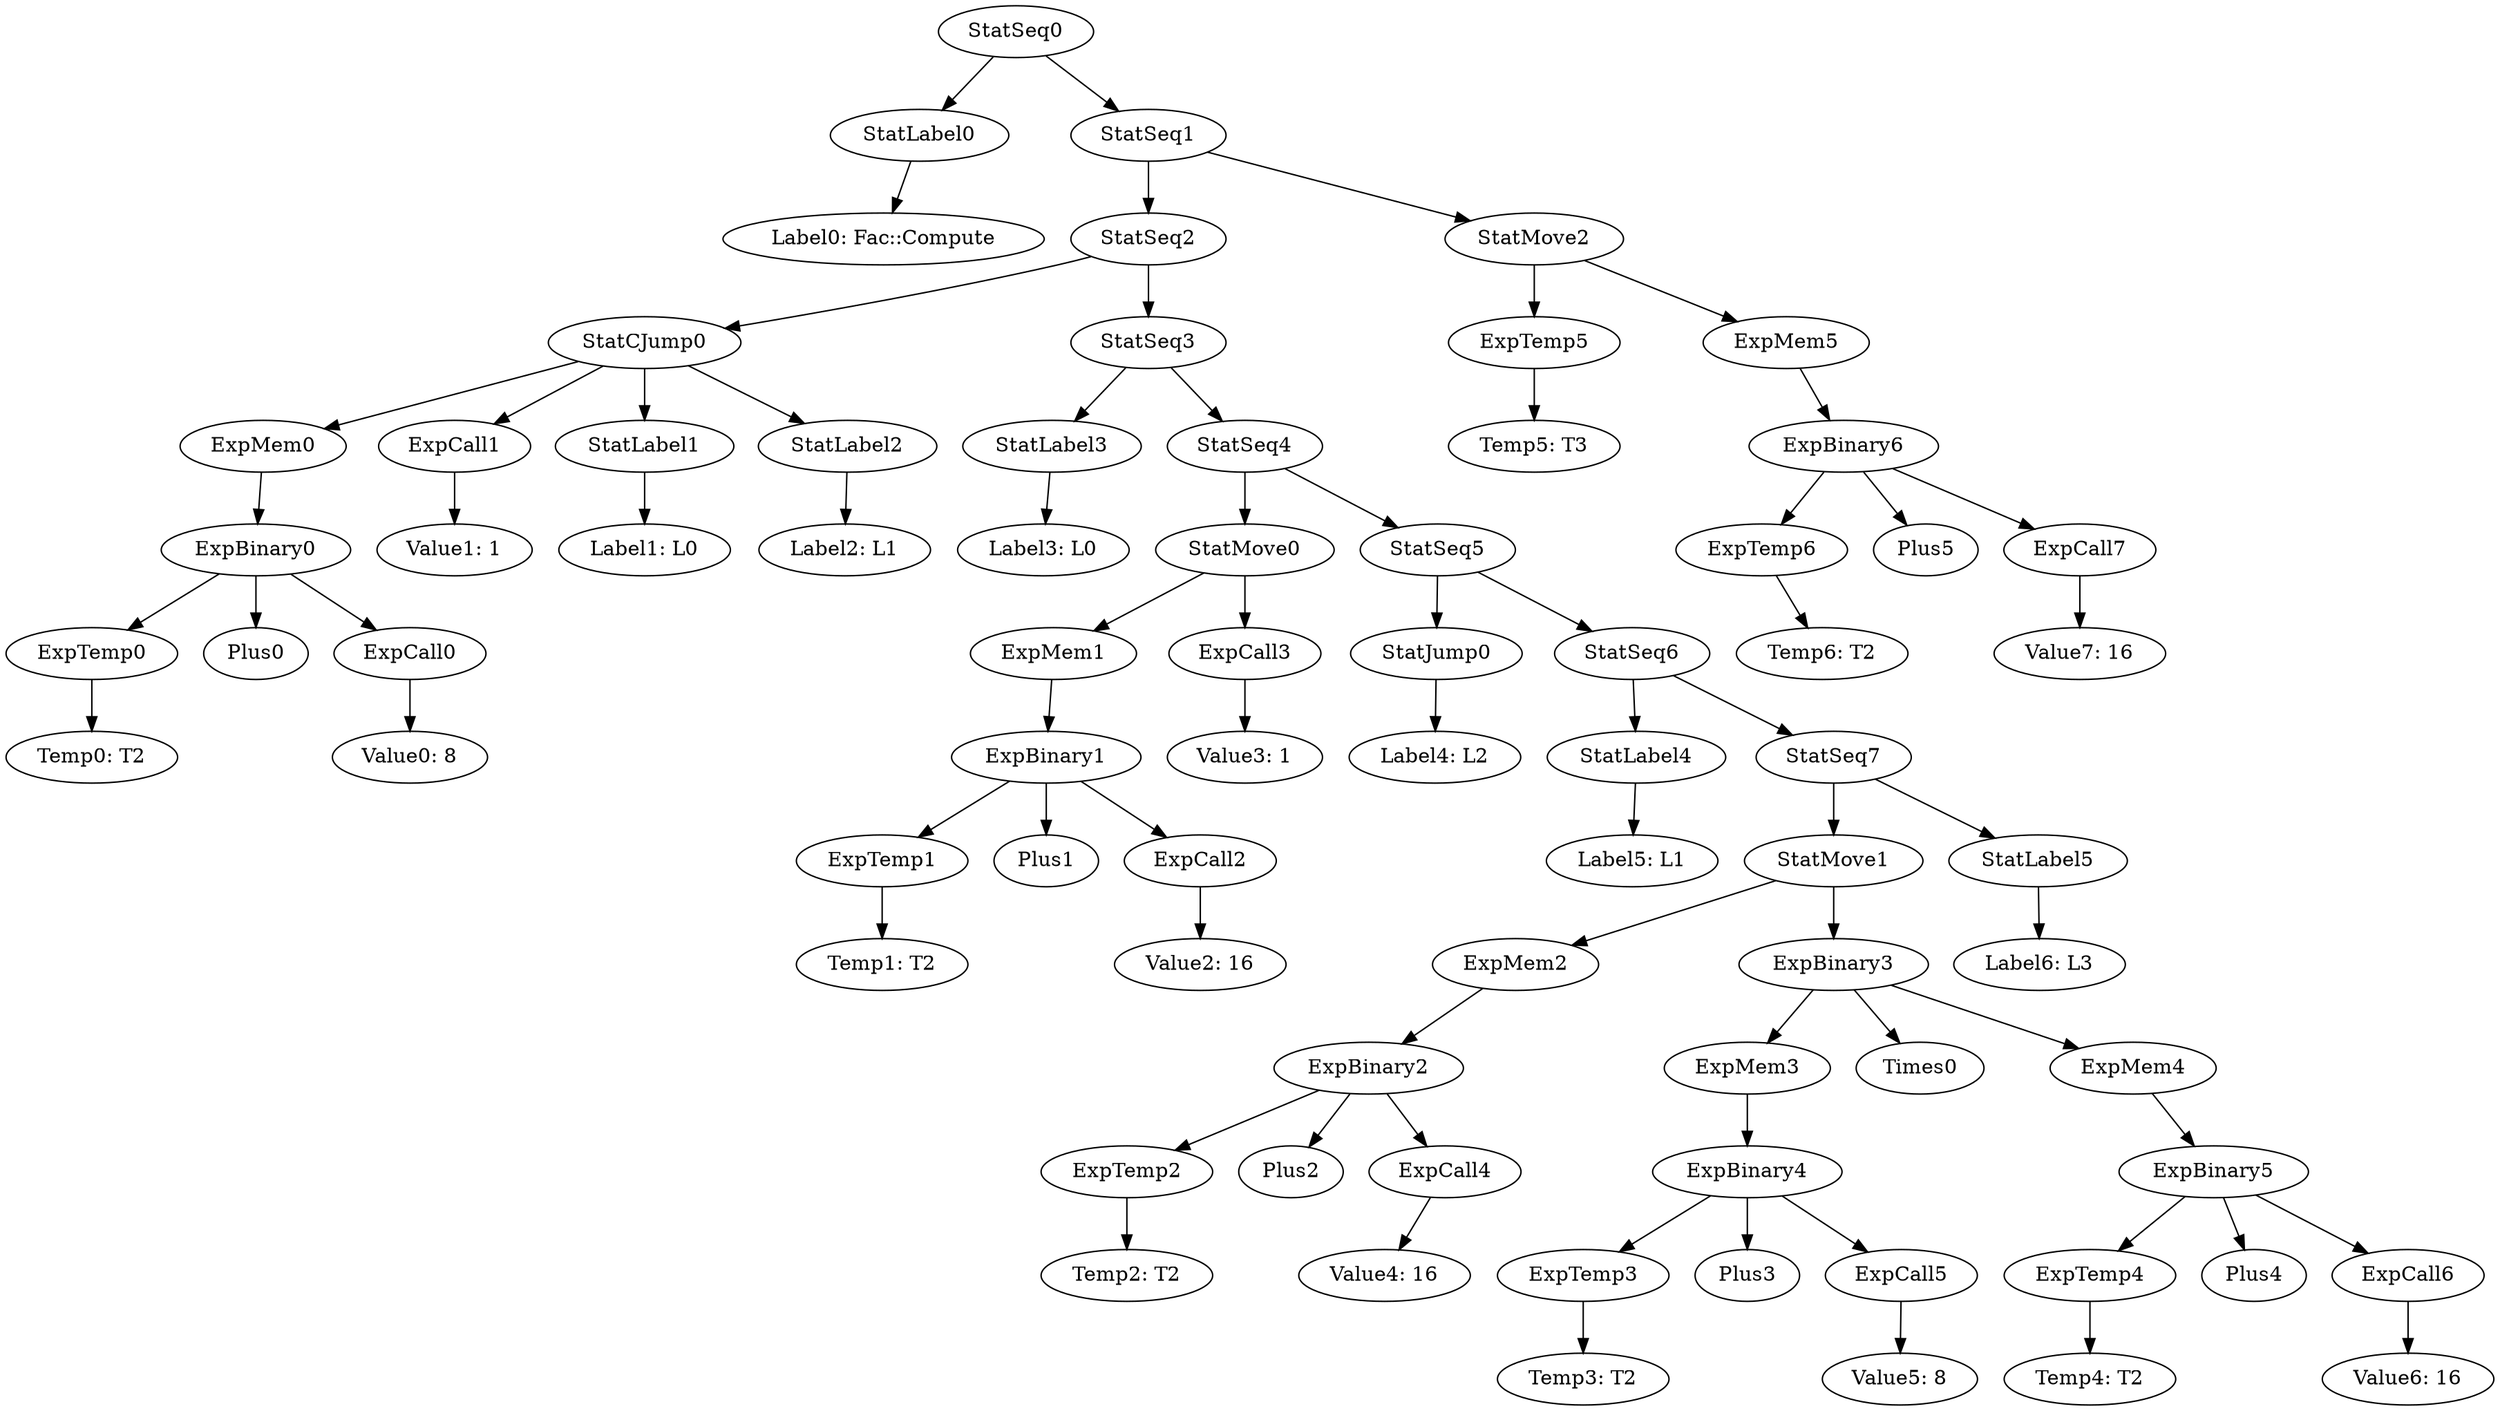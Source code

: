 digraph {
	ordering = out;
	StatCJump0 -> ExpMem0;
	StatCJump0 -> ExpCall1;
	StatCJump0 -> StatLabel1;
	StatCJump0 -> StatLabel2;
	StatMove1 -> ExpMem2;
	StatMove1 -> ExpBinary3;
	ExpMem1 -> ExpBinary1;
	StatSeq4 -> StatMove0;
	StatSeq4 -> StatSeq5;
	ExpCall0 -> "Value0: 8";
	StatLabel1 -> "Label1: L0";
	ExpMem2 -> ExpBinary2;
	StatMove0 -> ExpMem1;
	StatMove0 -> ExpCall3;
	ExpCall2 -> "Value2: 16";
	ExpCall7 -> "Value7: 16";
	StatSeq3 -> StatLabel3;
	StatSeq3 -> StatSeq4;
	ExpTemp1 -> "Temp1: T2";
	StatSeq0 -> StatLabel0;
	StatSeq0 -> StatSeq1;
	StatLabel3 -> "Label3: L0";
	StatSeq2 -> StatCJump0;
	StatSeq2 -> StatSeq3;
	ExpBinary0 -> ExpTemp0;
	ExpBinary0 -> Plus0;
	ExpBinary0 -> ExpCall0;
	ExpMem4 -> ExpBinary5;
	StatJump0 -> "Label4: L2";
	ExpCall1 -> "Value1: 1";
	ExpTemp0 -> "Temp0: T2";
	StatSeq5 -> StatJump0;
	StatSeq5 -> StatSeq6;
	StatLabel4 -> "Label5: L1";
	StatSeq7 -> StatMove1;
	StatSeq7 -> StatLabel5;
	ExpCall3 -> "Value3: 1";
	ExpBinary1 -> ExpTemp1;
	ExpBinary1 -> Plus1;
	ExpBinary1 -> ExpCall2;
	ExpMem0 -> ExpBinary0;
	ExpBinary6 -> ExpTemp6;
	ExpBinary6 -> Plus5;
	ExpBinary6 -> ExpCall7;
	StatSeq6 -> StatLabel4;
	StatSeq6 -> StatSeq7;
	ExpTemp3 -> "Temp3: T2";
	ExpTemp2 -> "Temp2: T2";
	ExpMem5 -> ExpBinary6;
	StatLabel0 -> "Label0: Fac::Compute";
	ExpBinary2 -> ExpTemp2;
	ExpBinary2 -> Plus2;
	ExpBinary2 -> ExpCall4;
	ExpTemp5 -> "Temp5: T3";
	StatLabel5 -> "Label6: L3";
	StatLabel2 -> "Label2: L1";
	ExpCall4 -> "Value4: 16";
	ExpCall5 -> "Value5: 8";
	ExpBinary4 -> ExpTemp3;
	ExpBinary4 -> Plus3;
	ExpBinary4 -> ExpCall5;
	ExpCall6 -> "Value6: 16";
	ExpMem3 -> ExpBinary4;
	ExpBinary3 -> ExpMem3;
	ExpBinary3 -> Times0;
	ExpBinary3 -> ExpMem4;
	ExpTemp4 -> "Temp4: T2";
	ExpBinary5 -> ExpTemp4;
	ExpBinary5 -> Plus4;
	ExpBinary5 -> ExpCall6;
	StatSeq1 -> StatSeq2;
	StatSeq1 -> StatMove2;
	StatMove2 -> ExpTemp5;
	StatMove2 -> ExpMem5;
	ExpTemp6 -> "Temp6: T2";
}


